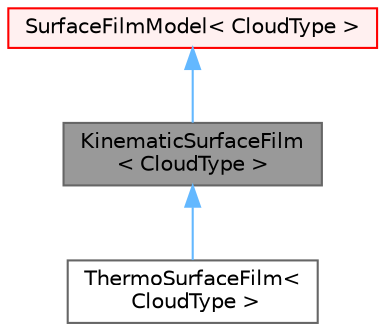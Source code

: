 digraph "KinematicSurfaceFilm&lt; CloudType &gt;"
{
 // LATEX_PDF_SIZE
  bgcolor="transparent";
  edge [fontname=Helvetica,fontsize=10,labelfontname=Helvetica,labelfontsize=10];
  node [fontname=Helvetica,fontsize=10,shape=box,height=0.2,width=0.4];
  Node1 [id="Node000001",label="KinematicSurfaceFilm\l\< CloudType \>",height=0.2,width=0.4,color="gray40", fillcolor="grey60", style="filled", fontcolor="black",tooltip="Kinematic parcel surface film model."];
  Node2 -> Node1 [id="edge1_Node000001_Node000002",dir="back",color="steelblue1",style="solid",tooltip=" "];
  Node2 [id="Node000002",label="SurfaceFilmModel\< CloudType \>",height=0.2,width=0.4,color="red", fillcolor="#FFF0F0", style="filled",URL="$classFoam_1_1SurfaceFilmModel.html",tooltip="Templated wall surface film model class."];
  Node1 -> Node5 [id="edge2_Node000001_Node000005",dir="back",color="steelblue1",style="solid",tooltip=" "];
  Node5 [id="Node000005",label="ThermoSurfaceFilm\<\l CloudType \>",height=0.2,width=0.4,color="gray40", fillcolor="white", style="filled",URL="$classFoam_1_1ThermoSurfaceFilm.html",tooltip="Thermo parcel surface film model."];
}
